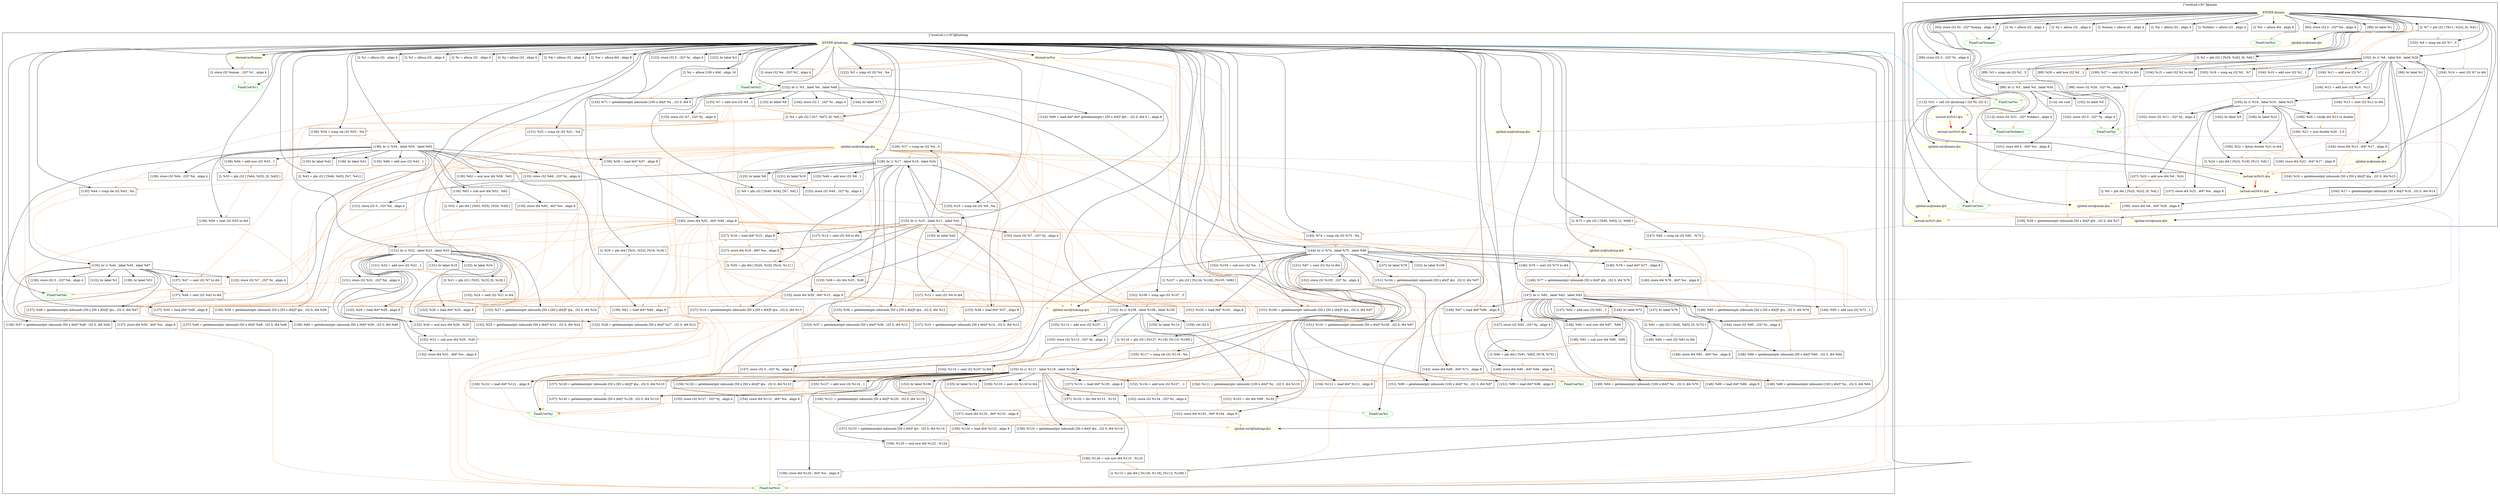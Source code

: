 digraph {
    subgraph cluster_6 {
        graph [label="[\"wcet/ud.c:91\"]@main"];
        -4611686018427387897 [label="(global-out)@main:@a"
                             ,color=yellow];
        -4611686018427387894 [label="FinalUse(%i)"
                             ,color=green];
        -4611686018427387893 [label="FinalUse(%j)"
                             ,color=green];
        -4611686018427387892 [label="FinalUse(%nmax)"
                             ,color=green];
        -4611686018427387891 [label="FinalUse(%n)"
                             ,color=green];
        -4611686018427387890 [label="FinalUse(%chkerr)"
                             ,color=green];
        -4611686018427387889 [label="FinalUse(%w)"
                             ,color=green];
        -2305843009213693945 [label="(global-out)@main:@b"
                             ,color=yellow];
        -1537228672809129295 [label="(global-out)@main:@x"
                             ,color=yellow];
        -768614336404564581 [label="(actual-out)%31:@a"
                            ,color=yellow];
        -576460752303423418 [label="(actual-out)%31:@x"
                            ,color=yellow];
        6 [label="ENTER @main"
          ,color=yellow];
        9 [label="[]: %i = alloca i32 , align 4"
          ,shape=box];
        10 [label="[]: %j = alloca i32 , align 4"
           ,shape=box];
        11 [label="[]: %nmax = alloca i32 , align 4"
           ,shape=box];
        12 [label="[]: %n = alloca i32 , align 4"
           ,shape=box];
        13 [label="[]: %chkerr = alloca i32 , align 4"
           ,shape=box];
        14 [label="[]: %w = alloca i64 , align 8"
           ,shape=box];
        16 [label="[93]: store i32 50 , i32* %nmax , align 4"
           ,shape=box];
        18 [label="[93]: store i32 5 , i32* %n , align 4"
           ,shape=box];
        20 [label="[99]: store i32 0 , i32* %i , align 4"
           ,shape=box];
        21 [label="[99]: br label %1"
           ,shape=box];
        23 [label="[]: %2 = phi i32 [ [%29, %26], [0, %0] ]"
           ,shape=box];
        24 [label="[99]: %3 = icmp sle i32 %2 , 5"
           ,shape=box];
        25 [label="[99]: br i1 %3 , label %4 , label %30"
           ,shape=box];
        28 [label="[101]: store i64 0 , i64* %w , align 8"
           ,shape=box];
        29 [label="[102]: store i32 0 , i32* %j , align 4"
           ,shape=box];
        30 [label="[102]: br label %5"
           ,shape=box];
        32 [label="[]: %6 = phi i64 [ [%25, %23], [0, %4] ]"
           ,shape=box];
        33 [label="[]: %7 = phi i32 [ [%11, %23], [0, %4] ]"
           ,shape=box];
        34 [label="[102]: %8 = icmp sle i32 %7 , 5"
           ,shape=box];
        35 [label="[102]: br i1 %8 , label %9 , label %26"
           ,shape=box];
        37 [label="[104]: %10 = add nsw i32 %2 , 1"
           ,shape=box];
        38 [label="[104]: %11 = add nsw i32 %7 , 1"
           ,shape=box];
        39 [label="[104]: %12 = add nsw i32 %10 , %11"
           ,shape=box];
        40 [label="[104]: %13 = sext i32 %12 to i64"
           ,shape=box];
        41 [label="[104]: %14 = sext i32 %7 to i64"
           ,shape=box];
        42 [label="[104]: %15 = sext i32 %2 to i64"
           ,shape=box];
        43 [label="[104]: %16 = getelementptr inbounds [50 x [50 x i64]]* @a , i32 0, i64 %15"
           ,shape=box];
        44 [label="[104]: %17 = getelementptr inbounds [50 x i64]* %16 , i32 0, i64 %14"
           ,shape=box];
        45 [label="[104]: store i64 %13 , i64* %17 , align 8"
           ,shape=box];
        46 [label="[105]: %18 = icmp eq i32 %2 , %7"
           ,shape=box];
        47 [label="[105]: br i1 %18 , label %19 , label %23"
           ,shape=box];
        49 [label="[106]: %20 = sitofp i64 %13 to double"
           ,shape=box];
        51 [label="[106]: %21 = mul double %20 , 2.0"
           ,shape=box];
        52 [label="[106]: %22 = fptosi double %21 to i64"
           ,shape=box];
        53 [label="[106]: store i64 %22 , i64* %17 , align 8"
           ,shape=box];
        54 [label="[106]: br label %23"
           ,shape=box];
        56 [label="[]: %24 = phi i64 [ [%22, %19], [%13, %9] ]"
           ,shape=box];
        57 [label="[107]: %25 = add nsw i64 %6 , %24"
           ,shape=box];
        58 [label="[107]: store i64 %25 , i64* %w , align 8"
           ,shape=box];
        59 [label="[102]: store i32 %11 , i32* %j , align 4"
           ,shape=box];
        60 [label="[102]: br label %5"
           ,shape=box];
        62 [label="[109]: %27 = sext i32 %2 to i64"
           ,shape=box];
        63 [label="[109]: %28 = getelementptr inbounds [50 x i64]* @b , i32 0, i64 %27"
           ,shape=box];
        64 [label="[109]: store i64 %6 , i64* %28 , align 8"
           ,shape=box];
        65 [label="[99]: %29 = add nsw i32 %2 , 1"
           ,shape=box];
        66 [label="[99]: store i32 %29 , i32* %i , align 4"
           ,shape=box];
        67 [label="[99]: br label %1"
           ,shape=box];
        69 [label="[113]: %31 = call i32 @ludcmp ( i32 50, i32 5 )"
           ,shape=box];
        70 [label="[113]: store i32 %31 , i32* %chkerr , align 4"
           ,shape=box];
        71 [label="[114]: ret void"
           ,shape=box];
        576460752303423418 [label="(actual-in)%31:@x"
                           ,color=yellow];
        658812288346769631 [label="(actual-in)%31:@b"
                           ,color=yellow];
        768614336404564581 [label="(actual-in)%31:@a"
                           ,color=yellow];
        1537228672809129295 [label="(global-in)@main:@x"
                            ,color=yellow];
        2305843009213693945 [label="(global-in)@main:@b"
                            ,color=yellow];
        4611686018427387897 [label="(global-in)@main:@a"
                            ,color=yellow];
    }
    subgraph cluster_72 {
        graph [label="[\"wcet/ud.c:116\"]@ludcmp"];
        -4611686018427387831 [label="(global-out)@ludcmp:@a"
                             ,color=yellow];
        -4611686018427387827 [label="FinalUse(%1)"
                             ,color=green];
        -4611686018427387826 [label="FinalUse(%2)"
                             ,color=green];
        -4611686018427387825 [label="FinalUse(%i)"
                             ,color=green];
        -4611686018427387824 [label="FinalUse(%j)"
                             ,color=green];
        -4611686018427387823 [label="FinalUse(%k)"
                             ,color=green];
        -4611686018427387822 [label="FinalUse(%w)"
                             ,color=green];
        -4611686018427387821 [label="FinalUse(%y)"
                             ,color=green];
        -1537228672809129229 [label="(global-out)@ludcmp:@x"
                             ,color=yellow];
        72 [label="ENTER @ludcmp"
           ,color=yellow];
        73 [label="(formal-in)%nmax"
           ,color=yellow];
        74 [label="(formal-in)%n"
           ,color=yellow];
        76 [label="[]: %1 = alloca i32 , align 4"
           ,shape=box];
        77 [label="[]: %2 = alloca i32 , align 4"
           ,shape=box];
        78 [label="[]: %i = alloca i32 , align 4"
           ,shape=box];
        79 [label="[]: %j = alloca i32 , align 4"
           ,shape=box];
        80 [label="[]: %k = alloca i32 , align 4"
           ,shape=box];
        81 [label="[]: %w = alloca i64 , align 8"
           ,shape=box];
        82 [label="[]: %y = alloca [100 x i64] , align 16"
           ,shape=box];
        83 [label="[]: store i32 %nmax , i32* %1 , align 4"
           ,shape=box];
        84 [label="[]: store i32 %n , i32* %2 , align 4"
           ,shape=box];
        85 [label="[122]: store i32 0 , i32* %i , align 4"
           ,shape=box];
        86 [label="[122]: br label %3"
           ,shape=box];
        88 [label="[]: %4 = phi i32 [ [%7, %67], [0, %0] ]"
           ,shape=box];
        89 [label="[122]: %5 = icmp slt i32 %4 , %n"
           ,shape=box];
        90 [label="[122]: br i1 %5 , label %6 , label %68"
           ,shape=box];
        92 [label="[125]: %7 = add nsw i32 %4 , 1"
           ,shape=box];
        93 [label="[125]: store i32 %7 , i32* %j , align 4"
           ,shape=box];
        94 [label="[125]: br label %8"
           ,shape=box];
        96 [label="[]: %9 = phi i32 [ [%40, %34], [%7, %6] ]"
           ,shape=box];
        97 [label="[125]: %10 = icmp sle i32 %9 , %n"
           ,shape=box];
        98 [label="[125]: br i1 %10 , label %11 , label %41"
           ,shape=box];
        100 [label="[127]: %12 = sext i32 %4 to i64"
            ,shape=box];
        101 [label="[127]: %13 = sext i32 %9 to i64"
            ,shape=box];
        102 [label="[127]: %14 = getelementptr inbounds [50 x [50 x i64]]* @a , i32 0, i64 %13"
            ,shape=box];
        103 [label="[127]: %15 = getelementptr inbounds [50 x i64]* %14 , i32 0, i64 %12"
            ,shape=box];
        104 [label="[127]: %16 = load i64* %15 , align 8"
            ,shape=box];
        105 [label="[127]: store i64 %16 , i64* %w , align 8"
            ,shape=box];
        106 [label="[128]: %17 = icmp ne i32 %4 , 0"
            ,shape=box];
        107 [label="[128]: br i1 %17 , label %18 , label %34"
            ,shape=box];
        109 [label="[131]: store i32 0 , i32* %k , align 4"
            ,shape=box];
        110 [label="[131]: br label %19"
            ,shape=box];
        112 [label="[]: %20 = phi i64 [ [%31, %23], [%16, %18] ]"
            ,shape=box];
        113 [label="[]: %21 = phi i32 [ [%32, %23], [0, %18] ]"
            ,shape=box];
        114 [label="[131]: %22 = icmp slt i32 %21 , %4"
            ,shape=box];
        115 [label="[131]: br i1 %22 , label %23 , label %33"
            ,shape=box];
        117 [label="[132]: %24 = sext i32 %21 to i64"
            ,shape=box];
        118 [label="[132]: %25 = getelementptr inbounds [50 x i64]* %14 , i32 0, i64 %24"
            ,shape=box];
        119 [label="[132]: %26 = load i64* %25 , align 8"
            ,shape=box];
        120 [label="[132]: %27 = getelementptr inbounds [50 x [50 x i64]]* @a , i32 0, i64 %24"
            ,shape=box];
        121 [label="[132]: %28 = getelementptr inbounds [50 x i64]* %27 , i32 0, i64 %12"
            ,shape=box];
        122 [label="[132]: %29 = load i64* %28 , align 8"
            ,shape=box];
        123 [label="[132]: %30 = mul nsw i64 %26 , %29"
            ,shape=box];
        124 [label="[132]: %31 = sub nsw i64 %20 , %30"
            ,shape=box];
        125 [label="[132]: store i64 %31 , i64* %w , align 8"
            ,shape=box];
        126 [label="[131]: %32 = add nsw i32 %21 , 1"
            ,shape=box];
        127 [label="[131]: store i32 %32 , i32* %k , align 4"
            ,shape=box];
        128 [label="[131]: br label %19"
            ,shape=box];
        130 [label="[132]: br label %34"
            ,shape=box];
        132 [label="[]: %35 = phi i64 [ [%20, %33], [%16, %11] ]"
            ,shape=box];
        133 [label="[133]: %36 = getelementptr inbounds [50 x [50 x i64]]* @a , i32 0, i64 %12"
            ,shape=box];
        134 [label="[133]: %37 = getelementptr inbounds [50 x i64]* %36 , i32 0, i64 %12"
            ,shape=box];
        135 [label="[133]: %38 = load i64* %37 , align 8"
            ,shape=box];
        136 [label="[133]: %39 = div i64 %35 , %38"
            ,shape=box];
        137 [label="[133]: store i64 %39 , i64* %15 , align 8"
            ,shape=box];
        138 [label="[125]: %40 = add nsw i32 %9 , 1"
            ,shape=box];
        139 [label="[125]: store i32 %40 , i32* %j , align 4"
            ,shape=box];
        140 [label="[125]: br label %8"
            ,shape=box];
        142 [label="[135]: store i32 %7 , i32* %j , align 4"
            ,shape=box];
        143 [label="[135]: br label %42"
            ,shape=box];
        145 [label="[]: %43 = phi i32 [ [%66, %65], [%7, %41] ]"
            ,shape=box];
        146 [label="[135]: %44 = icmp sle i32 %43 , %n"
            ,shape=box];
        147 [label="[135]: br i1 %44 , label %45 , label %67"
            ,shape=box];
        149 [label="[137]: %46 = sext i32 %43 to i64"
            ,shape=box];
        150 [label="[137]: %47 = sext i32 %7 to i64"
            ,shape=box];
        151 [label="[137]: %48 = getelementptr inbounds [50 x [50 x i64]]* @a , i32 0, i64 %47"
            ,shape=box];
        152 [label="[137]: %49 = getelementptr inbounds [50 x i64]* %48 , i32 0, i64 %46"
            ,shape=box];
        153 [label="[137]: %50 = load i64* %49 , align 8"
            ,shape=box];
        154 [label="[137]: store i64 %50 , i64* %w , align 8"
            ,shape=box];
        155 [label="[138]: store i32 0 , i32* %k , align 4"
            ,shape=box];
        156 [label="[138]: br label %51"
            ,shape=box];
        158 [label="[]: %52 = phi i64 [ [%63, %55], [%50, %45] ]"
            ,shape=box];
        159 [label="[]: %53 = phi i32 [ [%64, %55], [0, %45] ]"
            ,shape=box];
        160 [label="[138]: %54 = icmp sle i32 %53 , %4"
            ,shape=box];
        161 [label="[138]: br i1 %54 , label %55 , label %65"
            ,shape=box];
        163 [label="[139]: %56 = sext i32 %53 to i64"
            ,shape=box];
        164 [label="[139]: %57 = getelementptr inbounds [50 x i64]* %48 , i32 0, i64 %56"
            ,shape=box];
        165 [label="[139]: %58 = load i64* %57 , align 8"
            ,shape=box];
        166 [label="[139]: %59 = getelementptr inbounds [50 x [50 x i64]]* @a , i32 0, i64 %56"
            ,shape=box];
        167 [label="[139]: %60 = getelementptr inbounds [50 x i64]* %59 , i32 0, i64 %46"
            ,shape=box];
        168 [label="[139]: %61 = load i64* %60 , align 8"
            ,shape=box];
        169 [label="[139]: %62 = mul nsw i64 %58 , %61"
            ,shape=box];
        170 [label="[139]: %63 = sub nsw i64 %52 , %62"
            ,shape=box];
        171 [label="[139]: store i64 %63 , i64* %w , align 8"
            ,shape=box];
        172 [label="[138]: %64 = add nsw i32 %53 , 1"
            ,shape=box];
        173 [label="[138]: store i32 %64 , i32* %k , align 4"
            ,shape=box];
        174 [label="[138]: br label %51"
            ,shape=box];
        176 [label="[140]: store i64 %52 , i64* %49 , align 8"
            ,shape=box];
        177 [label="[135]: %66 = add nsw i32 %43 , 1"
            ,shape=box];
        178 [label="[135]: store i32 %66 , i32* %j , align 4"
            ,shape=box];
        179 [label="[135]: br label %42"
            ,shape=box];
        181 [label="[122]: store i32 %7 , i32* %i , align 4"
            ,shape=box];
        182 [label="[122]: br label %3"
            ,shape=box];
        184 [label="[143]: %69 = load i64* i64* getelementptr ( [50 x i64]* @b ,  i32 0, i64 0 ) , align 8"
            ,shape=box];
        187 [label="[143]: %71 = getelementptr inbounds [100 x i64]* %y , i32 0, i64 0"
            ,shape=box];
        188 [label="[143]: store i64 %69 , i64* %71 , align 8"
            ,shape=box];
        189 [label="[144]: store i32 1 , i32* %i , align 4"
            ,shape=box];
        190 [label="[144]: br label %72"
            ,shape=box];
        192 [label="[]: %73 = phi i32 [ [%95, %93], [1, %68] ]"
            ,shape=box];
        193 [label="[144]: %74 = icmp sle i32 %73 , %n"
            ,shape=box];
        194 [label="[144]: br i1 %74 , label %75 , label %96"
            ,shape=box];
        196 [label="[146]: %76 = sext i32 %73 to i64"
            ,shape=box];
        197 [label="[146]: %77 = getelementptr inbounds [50 x i64]* @b , i32 0, i64 %76"
            ,shape=box];
        198 [label="[146]: %78 = load i64* %77 , align 8"
            ,shape=box];
        199 [label="[146]: store i64 %78 , i64* %w , align 8"
            ,shape=box];
        200 [label="[147]: store i32 0 , i32* %j , align 4"
            ,shape=box];
        201 [label="[147]: br label %79"
            ,shape=box];
        203 [label="[]: %80 = phi i64 [ [%91, %83], [%78, %75] ]"
            ,shape=box];
        204 [label="[]: %81 = phi i32 [ [%92, %83], [0, %75] ]"
            ,shape=box];
        205 [label="[147]: %82 = icmp slt i32 %81 , %73"
            ,shape=box];
        206 [label="[147]: br i1 %82 , label %83 , label %93"
            ,shape=box];
        208 [label="[148]: %84 = sext i32 %81 to i64"
            ,shape=box];
        209 [label="[148]: %85 = getelementptr inbounds [50 x [50 x i64]]* @a , i32 0, i64 %76"
            ,shape=box];
        210 [label="[148]: %86 = getelementptr inbounds [50 x i64]* %85 , i32 0, i64 %84"
            ,shape=box];
        211 [label="[148]: %87 = load i64* %86 , align 8"
            ,shape=box];
        212 [label="[148]: %88 = getelementptr inbounds [100 x i64]* %y , i32 0, i64 %84"
            ,shape=box];
        213 [label="[148]: %89 = load i64* %88 , align 8"
            ,shape=box];
        214 [label="[148]: %90 = mul nsw i64 %87 , %89"
            ,shape=box];
        215 [label="[148]: %91 = sub nsw i64 %80 , %90"
            ,shape=box];
        216 [label="[148]: store i64 %91 , i64* %w , align 8"
            ,shape=box];
        217 [label="[147]: %92 = add nsw i32 %81 , 1"
            ,shape=box];
        218 [label="[147]: store i32 %92 , i32* %j , align 4"
            ,shape=box];
        219 [label="[147]: br label %79"
            ,shape=box];
        221 [label="[149]: %94 = getelementptr inbounds [100 x i64]* %y , i32 0, i64 %76"
            ,shape=box];
        222 [label="[149]: store i64 %80 , i64* %94 , align 8"
            ,shape=box];
        223 [label="[144]: %95 = add nsw i32 %73 , 1"
            ,shape=box];
        224 [label="[144]: store i32 %95 , i32* %i , align 4"
            ,shape=box];
        225 [label="[144]: br label %72"
            ,shape=box];
        227 [label="[151]: %97 = sext i32 %n to i64"
            ,shape=box];
        228 [label="[151]: %98 = getelementptr inbounds [100 x i64]* %y , i32 0, i64 %97"
            ,shape=box];
        229 [label="[151]: %99 = load i64* %98 , align 8"
            ,shape=box];
        230 [label="[151]: %100 = getelementptr inbounds [50 x [50 x i64]]* @a , i32 0, i64 %97"
            ,shape=box];
        231 [label="[151]: %101 = getelementptr inbounds [50 x i64]* %100 , i32 0, i64 %97"
            ,shape=box];
        232 [label="[151]: %102 = load i64* %101 , align 8"
            ,shape=box];
        233 [label="[151]: %103 = div i64 %99 , %102"
            ,shape=box];
        234 [label="[151]: %104 = getelementptr inbounds [50 x i64]* @x , i32 0, i64 %97"
            ,shape=box];
        235 [label="[151]: store i64 %103 , i64* %104 , align 8"
            ,shape=box];
        236 [label="[152]: %105 = sub nsw i32 %n , 1"
            ,shape=box];
        237 [label="[152]: store i32 %105 , i32* %i , align 4"
            ,shape=box];
        238 [label="[152]: br label %106"
            ,shape=box];
        240 [label="[]: %107 = phi i32 [ [%134, %128], [%105, %96] ]"
            ,shape=box];
        241 [label="[152]: %108 = icmp sge i32 %107 , 0"
            ,shape=box];
        242 [label="[152]: br i1 %108 , label %109 , label %135"
            ,shape=box];
        244 [label="[154]: %110 = sext i32 %107 to i64"
            ,shape=box];
        245 [label="[154]: %111 = getelementptr inbounds [100 x i64]* %y , i32 0, i64 %110"
            ,shape=box];
        246 [label="[154]: %112 = load i64* %111 , align 8"
            ,shape=box];
        247 [label="[154]: store i64 %112 , i64* %w , align 8"
            ,shape=box];
        248 [label="[155]: %113 = add nsw i32 %107 , 1"
            ,shape=box];
        249 [label="[155]: store i32 %113 , i32* %j , align 4"
            ,shape=box];
        250 [label="[155]: br label %114"
            ,shape=box];
        252 [label="[]: %115 = phi i64 [ [%126, %118], [%112, %109] ]"
            ,shape=box];
        253 [label="[]: %116 = phi i32 [ [%127, %118], [%113, %109] ]"
            ,shape=box];
        254 [label="[155]: %117 = icmp sle i32 %116 , %n"
            ,shape=box];
        255 [label="[155]: br i1 %117 , label %118 , label %128"
            ,shape=box];
        257 [label="[156]: %119 = sext i32 %116 to i64"
            ,shape=box];
        258 [label="[156]: %120 = getelementptr inbounds [50 x [50 x i64]]* @a , i32 0, i64 %110"
            ,shape=box];
        259 [label="[156]: %121 = getelementptr inbounds [50 x i64]* %120 , i32 0, i64 %119"
            ,shape=box];
        260 [label="[156]: %122 = load i64* %121 , align 8"
            ,shape=box];
        261 [label="[156]: %123 = getelementptr inbounds [50 x i64]* @x , i32 0, i64 %119"
            ,shape=box];
        262 [label="[156]: %124 = load i64* %123 , align 8"
            ,shape=box];
        263 [label="[156]: %125 = mul nsw i64 %122 , %124"
            ,shape=box];
        264 [label="[156]: %126 = sub nsw i64 %115 , %125"
            ,shape=box];
        265 [label="[156]: store i64 %126 , i64* %w , align 8"
            ,shape=box];
        266 [label="[155]: %127 = add nsw i32 %116 , 1"
            ,shape=box];
        267 [label="[155]: store i32 %127 , i32* %j , align 4"
            ,shape=box];
        268 [label="[155]: br label %114"
            ,shape=box];
        270 [label="[157]: %129 = getelementptr inbounds [50 x [50 x i64]]* @a , i32 0, i64 %110"
            ,shape=box];
        271 [label="[157]: %130 = getelementptr inbounds [50 x i64]* %129 , i32 0, i64 %110"
            ,shape=box];
        272 [label="[157]: %131 = load i64* %130 , align 8"
            ,shape=box];
        273 [label="[157]: %132 = div i64 %115 , %131"
            ,shape=box];
        274 [label="[157]: %133 = getelementptr inbounds [50 x i64]* @x , i32 0, i64 %110"
            ,shape=box];
        275 [label="[157]: store i64 %132 , i64* %133 , align 8"
            ,shape=box];
        277 [label="[152]: %134 = add nsw i32 %107 , -1"
            ,shape=box];
        278 [label="[152]: store i32 %134 , i32* %i , align 4"
            ,shape=box];
        279 [label="[152]: br label %106"
            ,shape=box];
        281 [label="[159]: ret i32 0"
            ,shape=box];
        1537228672809129229 [label="(global-in)@ludcmp:@x"
                            ,color=yellow];
        2305843009213693879 [label="(global-in)@ludcmp:@b"
                            ,color=yellow];
        4611686018427387831 [label="(global-in)@ludcmp:@a"
                            ,color=yellow];
    }
    -4611686018427387831 -> -768614336404564581 [style=dashed
                                                ,color=purple];
    -1537228672809129229 -> -576460752303423418 [style=dashed
                                                ,color=purple];
    -768614336404564581 -> -4611686018427387897 [color=sandybrown];
    -576460752303423418 -> -1537228672809129295 [color=sandybrown];
    6 -> -4611686018427387897 [color=black];
    6 -> -4611686018427387894 [color=black];
    6 -> -4611686018427387893 [color=black];
    6 -> -4611686018427387892 [color=black];
    6 -> -4611686018427387891 [color=black];
    6 -> -4611686018427387890 [color=black];
    6 -> -4611686018427387889 [color=black];
    6 -> -2305843009213693945 [color=black];
    6 -> -1537228672809129295 [color=black];
    6 -> 9 [color=black];
    6 -> 10 [color=black];
    6 -> 11 [color=black];
    6 -> 12 [color=black];
    6 -> 13 [color=black];
    6 -> 14 [color=black];
    6 -> 16 [color=black];
    6 -> 18 [color=black];
    6 -> 20 [color=black];
    6 -> 21 [color=black];
    6 -> 23 [color=black];
    6 -> 24 [color=black];
    6 -> 25 [color=black];
    6 -> 32 [color=black];
    6 -> 33 [color=black];
    6 -> 34 [color=black];
    6 -> 35 [color=black];
    6 -> 1537228672809129295 [color=black];
    6 -> 2305843009213693945 [color=black];
    6 -> 4611686018427387897 [color=black];
    16 -> -4611686018427387892 [color=sandybrown];
    18 -> -4611686018427387891 [color=sandybrown];
    20 -> -4611686018427387894 [color=sandybrown];
    23 -> 24 [color=sandybrown];
    23 -> 37 [color=sandybrown];
    23 -> 42 [color=sandybrown];
    23 -> 46 [color=sandybrown];
    23 -> 62 [color=sandybrown];
    23 -> 65 [color=sandybrown];
    24 -> 25 [color=sandybrown];
    25 -> 28 [color=black];
    25 -> 29 [color=black];
    25 -> 30 [color=black];
    25 -> 69 [color=black];
    25 -> 70 [color=black];
    25 -> 71 [color=black];
    28 -> -4611686018427387889 [color=sandybrown];
    29 -> -4611686018427387893 [color=sandybrown];
    32 -> 57 [color=sandybrown];
    32 -> 64 [color=sandybrown];
    33 -> 34 [color=sandybrown];
    33 -> 38 [color=sandybrown];
    33 -> 41 [color=sandybrown];
    33 -> 46 [color=sandybrown];
    34 -> 35 [color=sandybrown];
    35 -> 37 [color=black];
    35 -> 38 [color=black];
    35 -> 39 [color=black];
    35 -> 40 [color=black];
    35 -> 41 [color=black];
    35 -> 42 [color=black];
    35 -> 43 [color=black];
    35 -> 44 [color=black];
    35 -> 45 [color=black];
    35 -> 46 [color=black];
    35 -> 47 [color=black];
    35 -> 62 [color=black];
    35 -> 63 [color=black];
    35 -> 64 [color=black];
    35 -> 65 [color=black];
    35 -> 66 [color=black];
    35 -> 67 [color=black];
    37 -> 39 [color=sandybrown];
    38 -> 33 [color=sandybrown];
    38 -> 39 [color=sandybrown];
    38 -> 59 [color=sandybrown];
    39 -> 40 [color=sandybrown];
    40 -> 45 [color=sandybrown];
    40 -> 49 [color=sandybrown];
    40 -> 56 [color=sandybrown];
    41 -> 44 [color=sandybrown];
    42 -> 43 [color=sandybrown];
    43 -> 44 [color=sandybrown];
    45 -> 43 [color=sandybrown];
    45 -> 768614336404564581 [color=sandybrown];
    46 -> 47 [color=sandybrown];
    47 -> 49 [color=black];
    47 -> 51 [color=black];
    47 -> 52 [color=black];
    47 -> 53 [color=black];
    47 -> 54 [color=black];
    47 -> 56 [color=black];
    47 -> 57 [color=black];
    47 -> 58 [color=black];
    47 -> 59 [color=black];
    47 -> 60 [color=black];
    49 -> 51 [color=sandybrown];
    51 -> 52 [color=sandybrown];
    52 -> 53 [color=sandybrown];
    52 -> 56 [color=sandybrown];
    53 -> 43 [color=sandybrown];
    53 -> 768614336404564581 [color=sandybrown];
    56 -> 57 [color=sandybrown];
    57 -> 32 [color=sandybrown];
    57 -> 58 [color=sandybrown];
    58 -> -4611686018427387889 [color=sandybrown];
    59 -> -4611686018427387893 [color=sandybrown];
    62 -> 63 [color=sandybrown];
    64 -> -2305843009213693945 [color=sandybrown];
    64 -> 63 [color=sandybrown];
    64 -> 658812288346769631 [color=sandybrown];
    65 -> 23 [color=sandybrown];
    65 -> 66 [color=sandybrown];
    66 -> -4611686018427387894 [color=sandybrown];
    69 -> -768614336404564581 [color=black];
    69 -> -576460752303423418 [color=black];
    69 -> 70 [color=sandybrown];
    69 -> 72 [color=deepskyblue];
    69 -> 576460752303423418 [color=black];
    69 -> 658812288346769631 [color=black];
    69 -> 768614336404564581 [color=black];
    70 -> -4611686018427387890 [color=sandybrown];
    72 -> -4611686018427387831 [color=black];
    72 -> -4611686018427387827 [color=black];
    72 -> -4611686018427387826 [color=black];
    72 -> -4611686018427387825 [color=black];
    72 -> -4611686018427387824 [color=black];
    72 -> -4611686018427387823 [color=black];
    72 -> -4611686018427387822 [color=black];
    72 -> -4611686018427387821 [color=black];
    72 -> -1537228672809129229 [color=black];
    72 -> 73 [color=black];
    72 -> 74 [color=black];
    72 -> 76 [color=black];
    72 -> 77 [color=black];
    72 -> 78 [color=black];
    72 -> 79 [color=black];
    72 -> 80 [color=black];
    72 -> 81 [color=black];
    72 -> 82 [color=black];
    72 -> 83 [color=black];
    72 -> 84 [color=black];
    72 -> 85 [color=black];
    72 -> 86 [color=black];
    72 -> 88 [color=black];
    72 -> 89 [color=black];
    72 -> 90 [color=black];
    72 -> 96 [color=black];
    72 -> 97 [color=black];
    72 -> 98 [color=black];
    72 -> 112 [color=black];
    72 -> 113 [color=black];
    72 -> 114 [color=black];
    72 -> 115 [color=black];
    72 -> 145 [color=black];
    72 -> 146 [color=black];
    72 -> 147 [color=black];
    72 -> 158 [color=black];
    72 -> 159 [color=black];
    72 -> 160 [color=black];
    72 -> 161 [color=black];
    72 -> 192 [color=black];
    72 -> 193 [color=black];
    72 -> 194 [color=black];
    72 -> 203 [color=black];
    72 -> 204 [color=black];
    72 -> 205 [color=black];
    72 -> 206 [color=black];
    72 -> 240 [color=black];
    72 -> 241 [color=black];
    72 -> 242 [color=black];
    72 -> 252 [color=black];
    72 -> 253 [color=black];
    72 -> 254 [color=black];
    72 -> 255 [color=black];
    72 -> 1537228672809129229 [color=black];
    72 -> 2305843009213693879 [color=black];
    72 -> 4611686018427387831 [color=black];
    73 -> 83 [color=sandybrown];
    74 -> 84 [color=sandybrown];
    74 -> 89 [color=sandybrown];
    74 -> 97 [color=sandybrown];
    74 -> 146 [color=sandybrown];
    74 -> 193 [color=sandybrown];
    74 -> 227 [color=sandybrown];
    74 -> 236 [color=sandybrown];
    74 -> 254 [color=sandybrown];
    82 -> 187 [color=sandybrown];
    83 -> -4611686018427387827 [color=sandybrown];
    84 -> -4611686018427387826 [color=sandybrown];
    88 -> 89 [color=sandybrown];
    88 -> 92 [color=sandybrown];
    88 -> 100 [color=sandybrown];
    88 -> 106 [color=sandybrown];
    88 -> 114 [color=sandybrown];
    88 -> 160 [color=sandybrown];
    89 -> 90 [color=sandybrown];
    90 -> 92 [color=black];
    90 -> 93 [color=black];
    90 -> 94 [color=black];
    90 -> 184 [color=black];
    90 -> 187 [color=black];
    90 -> 188 [color=black];
    90 -> 189 [color=black];
    90 -> 190 [color=black];
    92 -> 88 [color=sandybrown];
    92 -> 93 [color=sandybrown];
    92 -> 96 [color=sandybrown];
    92 -> 142 [color=sandybrown];
    92 -> 145 [color=sandybrown];
    92 -> 150 [color=sandybrown];
    92 -> 181 [color=sandybrown];
    96 -> 97 [color=sandybrown];
    96 -> 101 [color=sandybrown];
    96 -> 138 [color=sandybrown];
    97 -> 98 [color=sandybrown];
    98 -> 100 [color=black];
    98 -> 101 [color=black];
    98 -> 102 [color=black];
    98 -> 103 [color=black];
    98 -> 104 [color=black];
    98 -> 105 [color=black];
    98 -> 106 [color=black];
    98 -> 107 [color=black];
    98 -> 142 [color=black];
    98 -> 143 [color=black];
    100 -> 103 [color=sandybrown];
    100 -> 121 [color=sandybrown];
    100 -> 133 [color=sandybrown];
    100 -> 134 [color=sandybrown];
    101 -> 102 [color=sandybrown];
    102 -> 103 [color=sandybrown];
    102 -> 118 [color=sandybrown];
    104 -> 105 [color=sandybrown];
    104 -> 112 [color=sandybrown];
    104 -> 132 [color=sandybrown];
    105 -> -4611686018427387822 [color=sandybrown];
    106 -> 107 [color=sandybrown];
    107 -> 109 [color=black];
    107 -> 110 [color=black];
    107 -> 132 [color=black];
    107 -> 133 [color=black];
    107 -> 134 [color=black];
    107 -> 135 [color=black];
    107 -> 136 [color=black];
    107 -> 137 [color=black];
    107 -> 138 [color=black];
    107 -> 139 [color=black];
    107 -> 140 [color=black];
    109 -> -4611686018427387823 [color=sandybrown];
    112 -> 124 [color=sandybrown];
    112 -> 132 [color=sandybrown];
    113 -> 114 [color=sandybrown];
    113 -> 117 [color=sandybrown];
    113 -> 126 [color=sandybrown];
    114 -> 115 [color=sandybrown];
    115 -> 117 [color=black];
    115 -> 118 [color=black];
    115 -> 119 [color=black];
    115 -> 120 [color=black];
    115 -> 121 [color=black];
    115 -> 122 [color=black];
    115 -> 123 [color=black];
    115 -> 124 [color=black];
    115 -> 125 [color=black];
    115 -> 126 [color=black];
    115 -> 127 [color=black];
    115 -> 128 [color=black];
    115 -> 130 [color=black];
    117 -> 118 [color=sandybrown];
    117 -> 120 [color=sandybrown];
    119 -> 123 [color=sandybrown];
    120 -> 121 [color=sandybrown];
    122 -> 123 [color=sandybrown];
    123 -> 124 [color=sandybrown];
    124 -> 112 [color=sandybrown];
    124 -> 125 [color=sandybrown];
    125 -> -4611686018427387822 [color=sandybrown];
    126 -> 113 [color=sandybrown];
    126 -> 127 [color=sandybrown];
    127 -> -4611686018427387823 [color=sandybrown];
    132 -> 136 [color=sandybrown];
    133 -> 134 [color=sandybrown];
    135 -> 136 [color=sandybrown];
    136 -> 137 [color=sandybrown];
    137 -> -4611686018427387831 [color=sandybrown];
    137 -> 102 [color=sandybrown];
    137 -> 104 [color=sandybrown];
    137 -> 119 [color=sandybrown];
    137 -> 120 [color=sandybrown];
    137 -> 122 [color=sandybrown];
    137 -> 133 [color=sandybrown];
    137 -> 135 [color=sandybrown];
    137 -> 151 [color=sandybrown];
    137 -> 153 [color=sandybrown];
    137 -> 165 [color=sandybrown];
    137 -> 166 [color=sandybrown];
    137 -> 168 [color=sandybrown];
    137 -> 209 [color=sandybrown];
    137 -> 211 [color=sandybrown];
    137 -> 230 [color=sandybrown];
    137 -> 232 [color=sandybrown];
    137 -> 258 [color=sandybrown];
    137 -> 260 [color=sandybrown];
    137 -> 270 [color=sandybrown];
    137 -> 272 [color=sandybrown];
    138 -> 96 [color=sandybrown];
    138 -> 139 [color=sandybrown];
    142 -> -4611686018427387824 [color=sandybrown];
    145 -> 146 [color=sandybrown];
    145 -> 149 [color=sandybrown];
    145 -> 177 [color=sandybrown];
    146 -> 147 [color=sandybrown];
    147 -> 149 [color=black];
    147 -> 150 [color=black];
    147 -> 151 [color=black];
    147 -> 152 [color=black];
    147 -> 153 [color=black];
    147 -> 154 [color=black];
    147 -> 155 [color=black];
    147 -> 156 [color=black];
    147 -> 181 [color=black];
    147 -> 182 [color=black];
    149 -> 152 [color=sandybrown];
    149 -> 167 [color=sandybrown];
    150 -> 151 [color=sandybrown];
    151 -> 152 [color=sandybrown];
    151 -> 164 [color=sandybrown];
    153 -> 154 [color=sandybrown];
    153 -> 158 [color=sandybrown];
    154 -> -4611686018427387822 [color=sandybrown];
    155 -> -4611686018427387823 [color=sandybrown];
    158 -> 170 [color=sandybrown];
    158 -> 176 [color=sandybrown];
    159 -> 160 [color=sandybrown];
    159 -> 163 [color=sandybrown];
    159 -> 172 [color=sandybrown];
    160 -> 161 [color=sandybrown];
    161 -> 163 [color=black];
    161 -> 164 [color=black];
    161 -> 165 [color=black];
    161 -> 166 [color=black];
    161 -> 167 [color=black];
    161 -> 168 [color=black];
    161 -> 169 [color=black];
    161 -> 170 [color=black];
    161 -> 171 [color=black];
    161 -> 172 [color=black];
    161 -> 173 [color=black];
    161 -> 174 [color=black];
    161 -> 176 [color=black];
    161 -> 177 [color=black];
    161 -> 178 [color=black];
    161 -> 179 [color=black];
    163 -> 164 [color=sandybrown];
    163 -> 166 [color=sandybrown];
    165 -> 169 [color=sandybrown];
    166 -> 167 [color=sandybrown];
    168 -> 169 [color=sandybrown];
    169 -> 170 [color=sandybrown];
    170 -> 158 [color=sandybrown];
    170 -> 171 [color=sandybrown];
    171 -> -4611686018427387822 [color=sandybrown];
    172 -> 159 [color=sandybrown];
    172 -> 173 [color=sandybrown];
    173 -> -4611686018427387823 [color=sandybrown];
    176 -> -4611686018427387831 [color=sandybrown];
    176 -> 102 [color=sandybrown];
    176 -> 104 [color=sandybrown];
    176 -> 119 [color=sandybrown];
    176 -> 120 [color=sandybrown];
    176 -> 122 [color=sandybrown];
    176 -> 133 [color=sandybrown];
    176 -> 135 [color=sandybrown];
    176 -> 151 [color=sandybrown];
    176 -> 153 [color=sandybrown];
    176 -> 165 [color=sandybrown];
    176 -> 166 [color=sandybrown];
    176 -> 168 [color=sandybrown];
    176 -> 209 [color=sandybrown];
    176 -> 211 [color=sandybrown];
    176 -> 230 [color=sandybrown];
    176 -> 232 [color=sandybrown];
    176 -> 258 [color=sandybrown];
    176 -> 260 [color=sandybrown];
    176 -> 270 [color=sandybrown];
    176 -> 272 [color=sandybrown];
    177 -> 145 [color=sandybrown];
    177 -> 178 [color=sandybrown];
    178 -> -4611686018427387824 [color=sandybrown];
    184 -> 188 [color=sandybrown];
    188 -> -4611686018427387821 [color=sandybrown];
    188 -> 212 [color=sandybrown];
    188 -> 213 [color=sandybrown];
    188 -> 221 [color=sandybrown];
    188 -> 228 [color=sandybrown];
    188 -> 229 [color=sandybrown];
    188 -> 245 [color=sandybrown];
    188 -> 246 [color=sandybrown];
    192 -> 193 [color=sandybrown];
    192 -> 196 [color=sandybrown];
    192 -> 205 [color=sandybrown];
    192 -> 223 [color=sandybrown];
    193 -> 194 [color=sandybrown];
    194 -> 196 [color=black];
    194 -> 197 [color=black];
    194 -> 198 [color=black];
    194 -> 199 [color=black];
    194 -> 200 [color=black];
    194 -> 201 [color=black];
    194 -> 227 [color=black];
    194 -> 228 [color=black];
    194 -> 229 [color=black];
    194 -> 230 [color=black];
    194 -> 231 [color=black];
    194 -> 232 [color=black];
    194 -> 233 [color=black];
    194 -> 234 [color=black];
    194 -> 235 [color=black];
    194 -> 236 [color=black];
    194 -> 237 [color=black];
    194 -> 238 [color=black];
    196 -> 197 [color=sandybrown];
    196 -> 209 [color=sandybrown];
    196 -> 221 [color=sandybrown];
    198 -> 199 [color=sandybrown];
    198 -> 203 [color=sandybrown];
    199 -> -4611686018427387822 [color=sandybrown];
    200 -> -4611686018427387824 [color=sandybrown];
    203 -> 215 [color=sandybrown];
    203 -> 222 [color=sandybrown];
    204 -> 205 [color=sandybrown];
    204 -> 208 [color=sandybrown];
    204 -> 217 [color=sandybrown];
    205 -> 206 [color=sandybrown];
    206 -> 208 [color=black];
    206 -> 209 [color=black];
    206 -> 210 [color=black];
    206 -> 211 [color=black];
    206 -> 212 [color=black];
    206 -> 213 [color=black];
    206 -> 214 [color=black];
    206 -> 215 [color=black];
    206 -> 216 [color=black];
    206 -> 217 [color=black];
    206 -> 218 [color=black];
    206 -> 219 [color=black];
    206 -> 221 [color=black];
    206 -> 222 [color=black];
    206 -> 223 [color=black];
    206 -> 224 [color=black];
    206 -> 225 [color=black];
    208 -> 210 [color=sandybrown];
    208 -> 212 [color=sandybrown];
    209 -> 210 [color=sandybrown];
    211 -> 214 [color=sandybrown];
    213 -> 214 [color=sandybrown];
    214 -> 215 [color=sandybrown];
    215 -> 203 [color=sandybrown];
    215 -> 216 [color=sandybrown];
    216 -> -4611686018427387822 [color=sandybrown];
    217 -> 204 [color=sandybrown];
    217 -> 218 [color=sandybrown];
    218 -> -4611686018427387824 [color=sandybrown];
    222 -> -4611686018427387821 [color=sandybrown];
    222 -> 212 [color=sandybrown];
    222 -> 213 [color=sandybrown];
    222 -> 221 [color=sandybrown];
    222 -> 228 [color=sandybrown];
    222 -> 229 [color=sandybrown];
    222 -> 245 [color=sandybrown];
    222 -> 246 [color=sandybrown];
    223 -> 192 [color=sandybrown];
    223 -> 224 [color=sandybrown];
    227 -> 228 [color=sandybrown];
    227 -> 230 [color=sandybrown];
    227 -> 231 [color=sandybrown];
    227 -> 234 [color=sandybrown];
    229 -> 233 [color=sandybrown];
    230 -> 231 [color=sandybrown];
    232 -> 233 [color=sandybrown];
    233 -> 235 [color=sandybrown];
    235 -> -1537228672809129229 [color=sandybrown];
    235 -> 261 [color=sandybrown];
    235 -> 262 [color=sandybrown];
    235 -> 274 [color=sandybrown];
    236 -> 237 [color=sandybrown];
    236 -> 240 [color=sandybrown];
    237 -> -4611686018427387825 [color=sandybrown];
    240 -> 241 [color=sandybrown];
    240 -> 244 [color=sandybrown];
    240 -> 248 [color=sandybrown];
    240 -> 277 [color=sandybrown];
    241 -> 242 [color=sandybrown];
    242 -> 244 [color=black];
    242 -> 245 [color=black];
    242 -> 246 [color=black];
    242 -> 247 [color=black];
    242 -> 248 [color=black];
    242 -> 249 [color=black];
    242 -> 250 [color=black];
    242 -> 281 [color=black];
    244 -> 245 [color=sandybrown];
    244 -> 258 [color=sandybrown];
    244 -> 270 [color=sandybrown];
    244 -> 271 [color=sandybrown];
    244 -> 274 [color=sandybrown];
    246 -> 247 [color=sandybrown];
    246 -> 252 [color=sandybrown];
    247 -> -4611686018427387822 [color=sandybrown];
    248 -> 249 [color=sandybrown];
    248 -> 253 [color=sandybrown];
    249 -> -4611686018427387824 [color=sandybrown];
    252 -> 264 [color=sandybrown];
    252 -> 273 [color=sandybrown];
    253 -> 254 [color=sandybrown];
    253 -> 257 [color=sandybrown];
    253 -> 266 [color=sandybrown];
    254 -> 255 [color=sandybrown];
    255 -> 257 [color=black];
    255 -> 258 [color=black];
    255 -> 259 [color=black];
    255 -> 260 [color=black];
    255 -> 261 [color=black];
    255 -> 262 [color=black];
    255 -> 263 [color=black];
    255 -> 264 [color=black];
    255 -> 265 [color=black];
    255 -> 266 [color=black];
    255 -> 267 [color=black];
    255 -> 268 [color=black];
    255 -> 270 [color=black];
    255 -> 271 [color=black];
    255 -> 272 [color=black];
    255 -> 273 [color=black];
    255 -> 274 [color=black];
    255 -> 275 [color=black];
    255 -> 277 [color=black];
    255 -> 278 [color=black];
    255 -> 279 [color=black];
    257 -> 259 [color=sandybrown];
    257 -> 261 [color=sandybrown];
    258 -> 259 [color=sandybrown];
    260 -> 263 [color=sandybrown];
    262 -> 263 [color=sandybrown];
    263 -> 264 [color=sandybrown];
    264 -> 252 [color=sandybrown];
    264 -> 265 [color=sandybrown];
    265 -> -4611686018427387822 [color=sandybrown];
    266 -> 253 [color=sandybrown];
    266 -> 267 [color=sandybrown];
    267 -> -4611686018427387824 [color=sandybrown];
    270 -> 271 [color=sandybrown];
    272 -> 273 [color=sandybrown];
    273 -> 275 [color=sandybrown];
    275 -> -1537228672809129229 [color=sandybrown];
    275 -> 261 [color=sandybrown];
    275 -> 262 [color=sandybrown];
    275 -> 274 [color=sandybrown];
    277 -> 240 [color=sandybrown];
    277 -> 278 [color=sandybrown];
    278 -> -4611686018427387825 [color=sandybrown];
    576460752303423418 -> -576460752303423418 [color=red
                                              ,style=bold];
    576460752303423418 -> 1537228672809129229 [style=dashed
                                              ,color=forestgreen];
    658812288346769631 -> 2305843009213693879 [style=dashed
                                              ,color=forestgreen];
    768614336404564581 -> -768614336404564581 [color=red
                                              ,style=bold];
    768614336404564581 -> 4611686018427387831 [style=dashed
                                              ,color=forestgreen];
    1537228672809129229 -> 234 [color=sandybrown];
    1537228672809129295 -> 576460752303423418 [color=sandybrown];
    2305843009213693879 -> 197 [color=sandybrown];
    2305843009213693879 -> 198 [color=sandybrown];
    2305843009213693945 -> -2305843009213693945 [color=sandybrown];
    2305843009213693945 -> 63 [color=sandybrown];
    2305843009213693945 -> 658812288346769631 [color=sandybrown];
    4611686018427387831 -> -4611686018427387831 [color=sandybrown];
    4611686018427387831 -> 102 [color=sandybrown];
    4611686018427387831 -> 104 [color=sandybrown];
    4611686018427387831 -> 119 [color=sandybrown];
    4611686018427387831 -> 120 [color=sandybrown];
    4611686018427387831 -> 122 [color=sandybrown];
    4611686018427387831 -> 133 [color=sandybrown];
    4611686018427387831 -> 135 [color=sandybrown];
    4611686018427387831 -> 151 [color=sandybrown];
    4611686018427387831 -> 153 [color=sandybrown];
    4611686018427387831 -> 165 [color=sandybrown];
    4611686018427387831 -> 166 [color=sandybrown];
    4611686018427387831 -> 168 [color=sandybrown];
    4611686018427387831 -> 209 [color=sandybrown];
    4611686018427387831 -> 211 [color=sandybrown];
    4611686018427387831 -> 230 [color=sandybrown];
    4611686018427387831 -> 232 [color=sandybrown];
    4611686018427387831 -> 258 [color=sandybrown];
    4611686018427387831 -> 260 [color=sandybrown];
    4611686018427387831 -> 270 [color=sandybrown];
    4611686018427387831 -> 272 [color=sandybrown];
    4611686018427387897 -> 43 [color=sandybrown];
    4611686018427387897 -> 768614336404564581 [color=sandybrown];
}